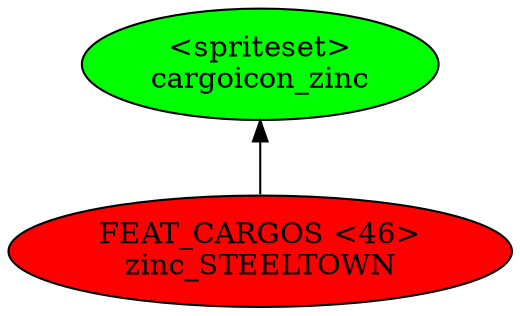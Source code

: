 digraph {
rankdir="BT"
cargoicon_zinc [fillcolor=green style="filled" label="<spriteset>\ncargoicon_zinc"]
zinc_STEELTOWN [fillcolor=red style="filled" label="FEAT_CARGOS <46>\nzinc_STEELTOWN"]
zinc_STEELTOWN->cargoicon_zinc
}
